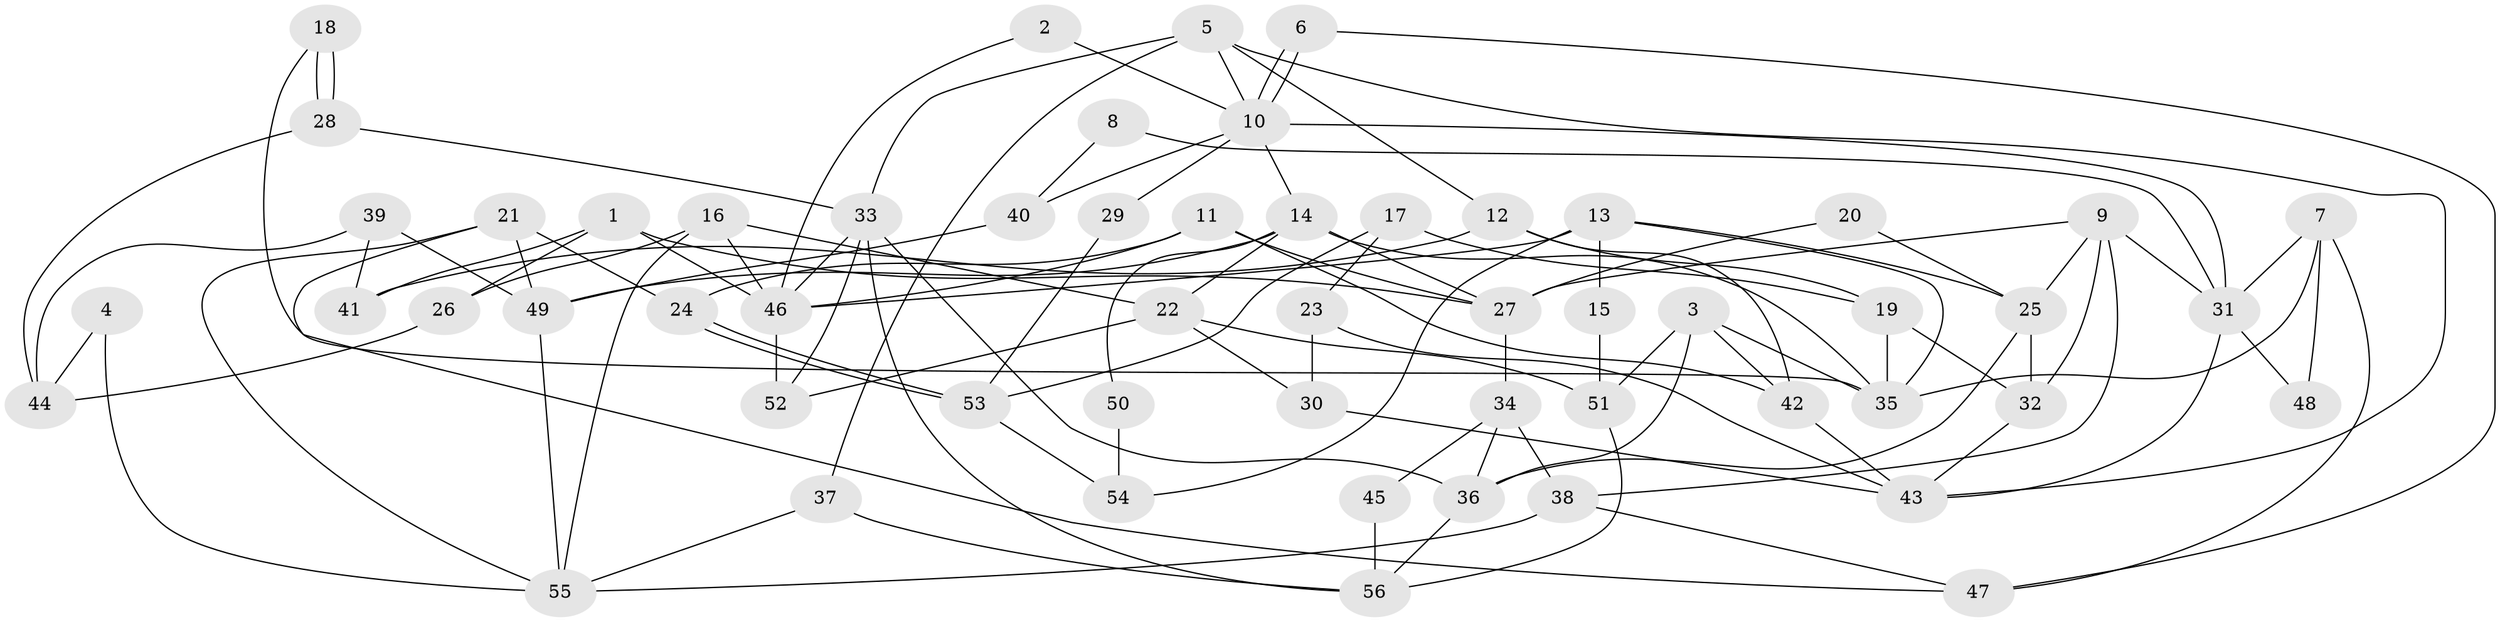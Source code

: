 // Generated by graph-tools (version 1.1) at 2025/26/03/09/25 03:26:12]
// undirected, 56 vertices, 112 edges
graph export_dot {
graph [start="1"]
  node [color=gray90,style=filled];
  1;
  2;
  3;
  4;
  5;
  6;
  7;
  8;
  9;
  10;
  11;
  12;
  13;
  14;
  15;
  16;
  17;
  18;
  19;
  20;
  21;
  22;
  23;
  24;
  25;
  26;
  27;
  28;
  29;
  30;
  31;
  32;
  33;
  34;
  35;
  36;
  37;
  38;
  39;
  40;
  41;
  42;
  43;
  44;
  45;
  46;
  47;
  48;
  49;
  50;
  51;
  52;
  53;
  54;
  55;
  56;
  1 -- 27;
  1 -- 41;
  1 -- 26;
  1 -- 46;
  2 -- 10;
  2 -- 46;
  3 -- 35;
  3 -- 36;
  3 -- 42;
  3 -- 51;
  4 -- 44;
  4 -- 55;
  5 -- 10;
  5 -- 33;
  5 -- 12;
  5 -- 37;
  5 -- 43;
  6 -- 10;
  6 -- 10;
  6 -- 47;
  7 -- 47;
  7 -- 31;
  7 -- 35;
  7 -- 48;
  8 -- 31;
  8 -- 40;
  9 -- 31;
  9 -- 27;
  9 -- 25;
  9 -- 32;
  9 -- 38;
  10 -- 14;
  10 -- 29;
  10 -- 31;
  10 -- 40;
  11 -- 42;
  11 -- 46;
  11 -- 24;
  11 -- 27;
  12 -- 42;
  12 -- 19;
  12 -- 41;
  13 -- 46;
  13 -- 25;
  13 -- 15;
  13 -- 35;
  13 -- 54;
  14 -- 35;
  14 -- 49;
  14 -- 22;
  14 -- 27;
  14 -- 50;
  15 -- 51;
  16 -- 46;
  16 -- 55;
  16 -- 22;
  16 -- 26;
  17 -- 23;
  17 -- 19;
  17 -- 53;
  18 -- 35;
  18 -- 28;
  18 -- 28;
  19 -- 35;
  19 -- 32;
  20 -- 25;
  20 -- 27;
  21 -- 55;
  21 -- 24;
  21 -- 47;
  21 -- 49;
  22 -- 30;
  22 -- 51;
  22 -- 52;
  23 -- 30;
  23 -- 43;
  24 -- 53;
  24 -- 53;
  25 -- 32;
  25 -- 36;
  26 -- 44;
  27 -- 34;
  28 -- 33;
  28 -- 44;
  29 -- 53;
  30 -- 43;
  31 -- 43;
  31 -- 48;
  32 -- 43;
  33 -- 36;
  33 -- 52;
  33 -- 46;
  33 -- 56;
  34 -- 36;
  34 -- 38;
  34 -- 45;
  36 -- 56;
  37 -- 56;
  37 -- 55;
  38 -- 47;
  38 -- 55;
  39 -- 49;
  39 -- 44;
  39 -- 41;
  40 -- 49;
  42 -- 43;
  45 -- 56;
  46 -- 52;
  49 -- 55;
  50 -- 54;
  51 -- 56;
  53 -- 54;
}
